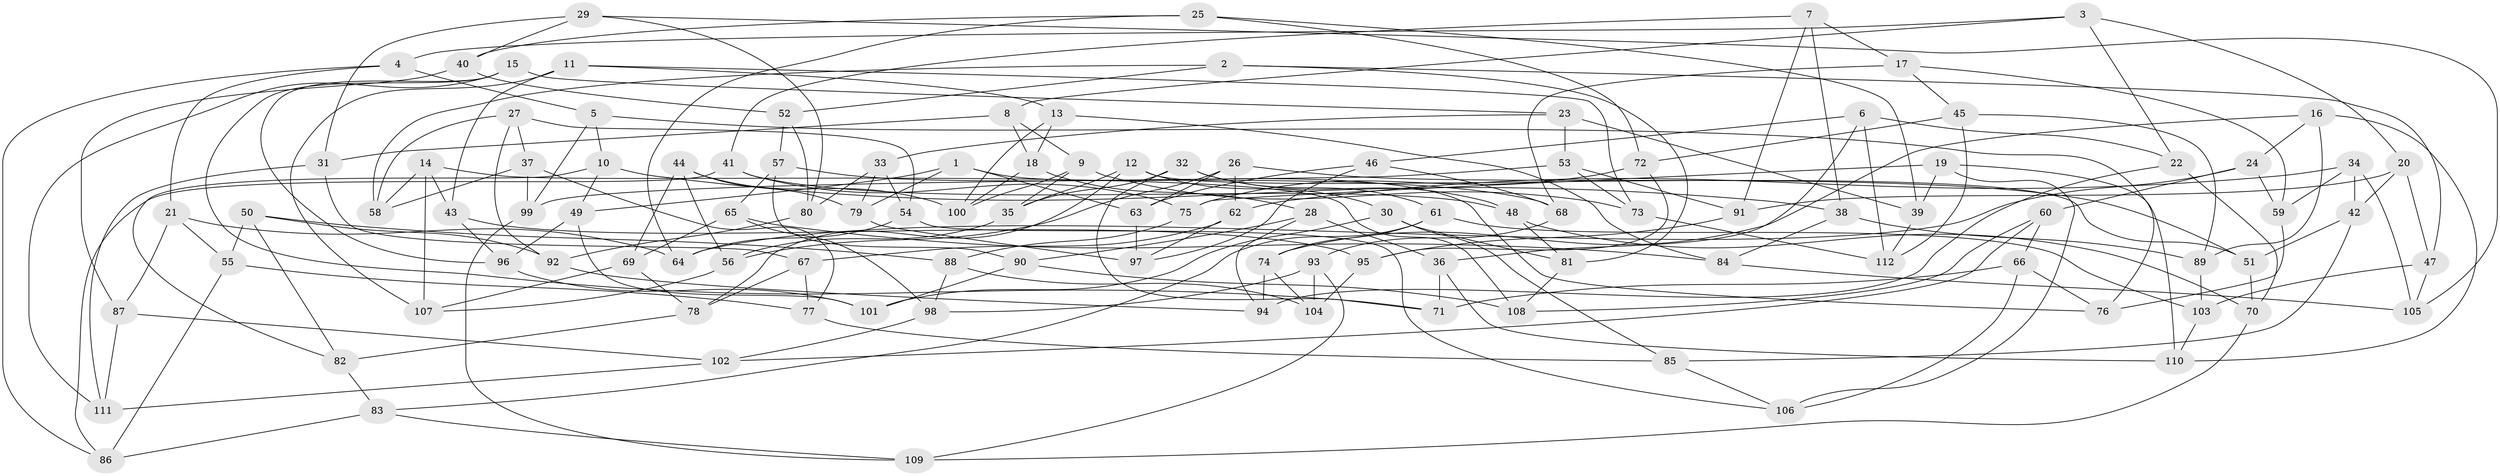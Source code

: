 // Generated by graph-tools (version 1.1) at 2025/16/03/09/25 04:16:28]
// undirected, 112 vertices, 224 edges
graph export_dot {
graph [start="1"]
  node [color=gray90,style=filled];
  1;
  2;
  3;
  4;
  5;
  6;
  7;
  8;
  9;
  10;
  11;
  12;
  13;
  14;
  15;
  16;
  17;
  18;
  19;
  20;
  21;
  22;
  23;
  24;
  25;
  26;
  27;
  28;
  29;
  30;
  31;
  32;
  33;
  34;
  35;
  36;
  37;
  38;
  39;
  40;
  41;
  42;
  43;
  44;
  45;
  46;
  47;
  48;
  49;
  50;
  51;
  52;
  53;
  54;
  55;
  56;
  57;
  58;
  59;
  60;
  61;
  62;
  63;
  64;
  65;
  66;
  67;
  68;
  69;
  70;
  71;
  72;
  73;
  74;
  75;
  76;
  77;
  78;
  79;
  80;
  81;
  82;
  83;
  84;
  85;
  86;
  87;
  88;
  89;
  90;
  91;
  92;
  93;
  94;
  95;
  96;
  97;
  98;
  99;
  100;
  101;
  102;
  103;
  104;
  105;
  106;
  107;
  108;
  109;
  110;
  111;
  112;
  1 -- 76;
  1 -- 79;
  1 -- 63;
  1 -- 49;
  2 -- 81;
  2 -- 52;
  2 -- 47;
  2 -- 58;
  3 -- 8;
  3 -- 20;
  3 -- 22;
  3 -- 4;
  4 -- 21;
  4 -- 86;
  4 -- 5;
  5 -- 99;
  5 -- 10;
  5 -- 76;
  6 -- 46;
  6 -- 112;
  6 -- 36;
  6 -- 22;
  7 -- 91;
  7 -- 38;
  7 -- 41;
  7 -- 17;
  8 -- 18;
  8 -- 31;
  8 -- 9;
  9 -- 73;
  9 -- 100;
  9 -- 35;
  10 -- 38;
  10 -- 49;
  10 -- 82;
  11 -- 73;
  11 -- 43;
  11 -- 107;
  11 -- 13;
  12 -- 78;
  12 -- 30;
  12 -- 35;
  12 -- 51;
  13 -- 100;
  13 -- 84;
  13 -- 18;
  14 -- 43;
  14 -- 58;
  14 -- 108;
  14 -- 107;
  15 -- 71;
  15 -- 111;
  15 -- 23;
  15 -- 96;
  16 -- 110;
  16 -- 24;
  16 -- 74;
  16 -- 89;
  17 -- 68;
  17 -- 45;
  17 -- 59;
  18 -- 28;
  18 -- 100;
  19 -- 106;
  19 -- 39;
  19 -- 110;
  19 -- 75;
  20 -- 42;
  20 -- 47;
  20 -- 91;
  21 -- 87;
  21 -- 55;
  21 -- 64;
  22 -- 94;
  22 -- 70;
  23 -- 33;
  23 -- 39;
  23 -- 53;
  24 -- 59;
  24 -- 60;
  24 -- 64;
  25 -- 39;
  25 -- 64;
  25 -- 72;
  25 -- 40;
  26 -- 62;
  26 -- 63;
  26 -- 56;
  26 -- 51;
  27 -- 92;
  27 -- 37;
  27 -- 58;
  27 -- 54;
  28 -- 94;
  28 -- 90;
  28 -- 36;
  29 -- 105;
  29 -- 40;
  29 -- 31;
  29 -- 80;
  30 -- 101;
  30 -- 85;
  30 -- 81;
  31 -- 111;
  31 -- 67;
  32 -- 71;
  32 -- 48;
  32 -- 61;
  32 -- 35;
  33 -- 79;
  33 -- 54;
  33 -- 80;
  34 -- 59;
  34 -- 105;
  34 -- 62;
  34 -- 42;
  35 -- 56;
  36 -- 71;
  36 -- 110;
  37 -- 58;
  37 -- 77;
  37 -- 99;
  38 -- 89;
  38 -- 84;
  39 -- 112;
  40 -- 52;
  40 -- 87;
  41 -- 86;
  41 -- 75;
  41 -- 48;
  42 -- 51;
  42 -- 85;
  43 -- 96;
  43 -- 95;
  44 -- 69;
  44 -- 79;
  44 -- 100;
  44 -- 56;
  45 -- 112;
  45 -- 72;
  45 -- 89;
  46 -- 63;
  46 -- 68;
  46 -- 97;
  47 -- 105;
  47 -- 103;
  48 -- 70;
  48 -- 81;
  49 -- 96;
  49 -- 101;
  50 -- 82;
  50 -- 92;
  50 -- 55;
  50 -- 88;
  51 -- 70;
  52 -- 80;
  52 -- 57;
  53 -- 99;
  53 -- 73;
  53 -- 91;
  54 -- 106;
  54 -- 64;
  55 -- 77;
  55 -- 86;
  56 -- 107;
  57 -- 90;
  57 -- 68;
  57 -- 65;
  59 -- 76;
  60 -- 102;
  60 -- 108;
  60 -- 66;
  61 -- 83;
  61 -- 103;
  61 -- 74;
  62 -- 97;
  62 -- 67;
  63 -- 97;
  65 -- 98;
  65 -- 69;
  65 -- 84;
  66 -- 71;
  66 -- 106;
  66 -- 76;
  67 -- 77;
  67 -- 78;
  68 -- 93;
  69 -- 78;
  69 -- 107;
  70 -- 109;
  72 -- 95;
  72 -- 75;
  73 -- 112;
  74 -- 104;
  74 -- 94;
  75 -- 88;
  77 -- 85;
  78 -- 82;
  79 -- 97;
  80 -- 92;
  81 -- 108;
  82 -- 83;
  83 -- 86;
  83 -- 109;
  84 -- 105;
  85 -- 106;
  87 -- 111;
  87 -- 102;
  88 -- 104;
  88 -- 98;
  89 -- 103;
  90 -- 108;
  90 -- 101;
  91 -- 95;
  92 -- 94;
  93 -- 98;
  93 -- 104;
  93 -- 109;
  95 -- 104;
  96 -- 101;
  98 -- 102;
  99 -- 109;
  102 -- 111;
  103 -- 110;
}
